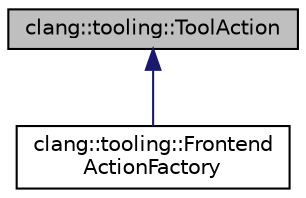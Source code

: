 digraph "clang::tooling::ToolAction"
{
 // LATEX_PDF_SIZE
  bgcolor="transparent";
  edge [fontname="Helvetica",fontsize="10",labelfontname="Helvetica",labelfontsize="10"];
  node [fontname="Helvetica",fontsize="10",shape=record];
  Node1 [label="clang::tooling::ToolAction",height=0.2,width=0.4,color="black", fillcolor="grey75", style="filled", fontcolor="black",tooltip="Interface to process a clang::CompilerInvocation."];
  Node1 -> Node2 [dir="back",color="midnightblue",fontsize="10",style="solid",fontname="Helvetica"];
  Node2 [label="clang::tooling::Frontend\lActionFactory",height=0.2,width=0.4,color="black",URL="$classclang_1_1tooling_1_1FrontendActionFactory.html",tooltip="Interface to generate clang::FrontendActions."];
}
